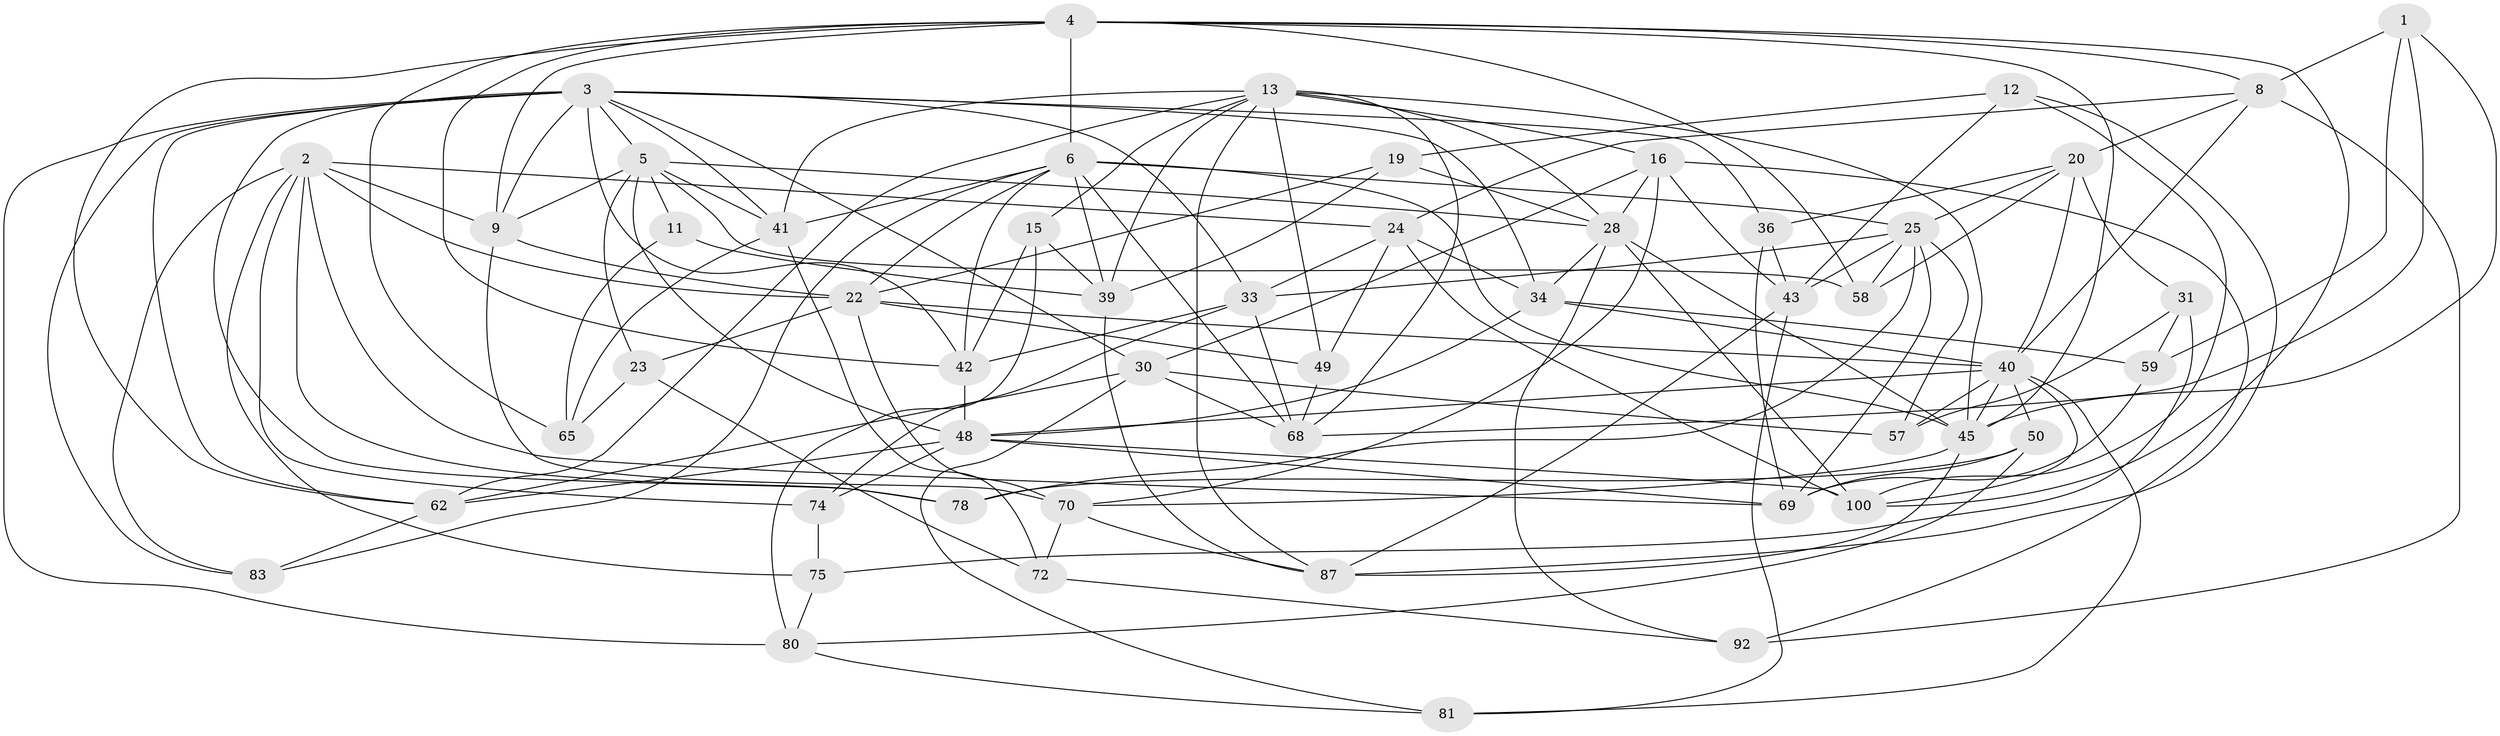// original degree distribution, {4: 1.0}
// Generated by graph-tools (version 1.1) at 2025/16/03/09/25 04:16:29]
// undirected, 52 vertices, 151 edges
graph export_dot {
graph [start="1"]
  node [color=gray90,style=filled];
  1;
  2 [super="+14+47"];
  3 [super="+17+27"];
  4 [super="+21+71+18"];
  5 [super="+10"];
  6 [super="+35+96+7"];
  8 [super="+89"];
  9 [super="+51"];
  11;
  12;
  13 [super="+97+85"];
  15;
  16 [super="+44"];
  19;
  20 [super="+77"];
  22 [super="+53+60"];
  23;
  24 [super="+54"];
  25 [super="+37+46"];
  28 [super="+105+101"];
  30 [super="+52"];
  31;
  33 [super="+104"];
  34 [super="+63"];
  36;
  39 [super="+95"];
  40 [super="+67+79"];
  41 [super="+61"];
  42 [super="+93"];
  43 [super="+76"];
  45 [super="+55+66"];
  48 [super="+56"];
  49;
  50;
  57;
  58;
  59;
  62 [super="+94"];
  65;
  68 [super="+88"];
  69 [super="+73"];
  70 [super="+99"];
  72;
  74;
  75;
  78;
  80 [super="+84"];
  81;
  83;
  87 [super="+91"];
  92;
  100 [super="+103"];
  1 -- 59;
  1 -- 68;
  1 -- 8;
  1 -- 45;
  2 -- 69;
  2 -- 24;
  2 -- 75;
  2 -- 78;
  2 -- 22;
  2 -- 9;
  2 -- 83;
  2 -- 74;
  3 -- 36;
  3 -- 9;
  3 -- 80 [weight=2];
  3 -- 5 [weight=2];
  3 -- 30;
  3 -- 42;
  3 -- 78;
  3 -- 33;
  3 -- 34;
  3 -- 41;
  3 -- 83;
  3 -- 62;
  4 -- 100;
  4 -- 65;
  4 -- 9;
  4 -- 58;
  4 -- 45;
  4 -- 62;
  4 -- 8;
  4 -- 6 [weight=2];
  4 -- 42;
  5 -- 9;
  5 -- 23;
  5 -- 41;
  5 -- 58;
  5 -- 11 [weight=2];
  5 -- 28;
  5 -- 48;
  6 -- 68;
  6 -- 41;
  6 -- 45 [weight=3];
  6 -- 25;
  6 -- 22;
  6 -- 83;
  6 -- 39;
  6 -- 42;
  8 -- 20;
  8 -- 40;
  8 -- 92;
  8 -- 24;
  9 -- 22;
  9 -- 70;
  11 -- 65;
  11 -- 39;
  12 -- 19;
  12 -- 43;
  12 -- 87;
  12 -- 100;
  13 -- 15;
  13 -- 45;
  13 -- 16;
  13 -- 49;
  13 -- 41;
  13 -- 28;
  13 -- 62;
  13 -- 68;
  13 -- 87;
  13 -- 39;
  15 -- 42;
  15 -- 80;
  15 -- 39;
  16 -- 70;
  16 -- 92;
  16 -- 28;
  16 -- 30;
  16 -- 43;
  19 -- 28;
  19 -- 22;
  19 -- 39;
  20 -- 36;
  20 -- 58;
  20 -- 40;
  20 -- 25;
  20 -- 31;
  22 -- 49;
  22 -- 40;
  22 -- 70;
  22 -- 23;
  23 -- 65;
  23 -- 72;
  24 -- 33;
  24 -- 49;
  24 -- 100;
  24 -- 34;
  25 -- 69;
  25 -- 33;
  25 -- 58;
  25 -- 78;
  25 -- 57;
  25 -- 43;
  28 -- 92;
  28 -- 100;
  28 -- 45;
  28 -- 34;
  30 -- 81;
  30 -- 62;
  30 -- 57;
  30 -- 68;
  31 -- 59;
  31 -- 75;
  31 -- 57;
  33 -- 74;
  33 -- 42;
  33 -- 68;
  34 -- 59;
  34 -- 40;
  34 -- 48;
  36 -- 69;
  36 -- 43;
  39 -- 87;
  40 -- 100;
  40 -- 57;
  40 -- 50;
  40 -- 48;
  40 -- 81;
  40 -- 45;
  41 -- 65;
  41 -- 72;
  42 -- 48;
  43 -- 87;
  43 -- 81;
  45 -- 70;
  45 -- 87;
  48 -- 69;
  48 -- 100;
  48 -- 74;
  48 -- 62;
  49 -- 68;
  50 -- 80;
  50 -- 78;
  50 -- 69;
  59 -- 69;
  62 -- 83;
  70 -- 72;
  70 -- 87;
  72 -- 92;
  74 -- 75;
  75 -- 80;
  80 -- 81;
}
